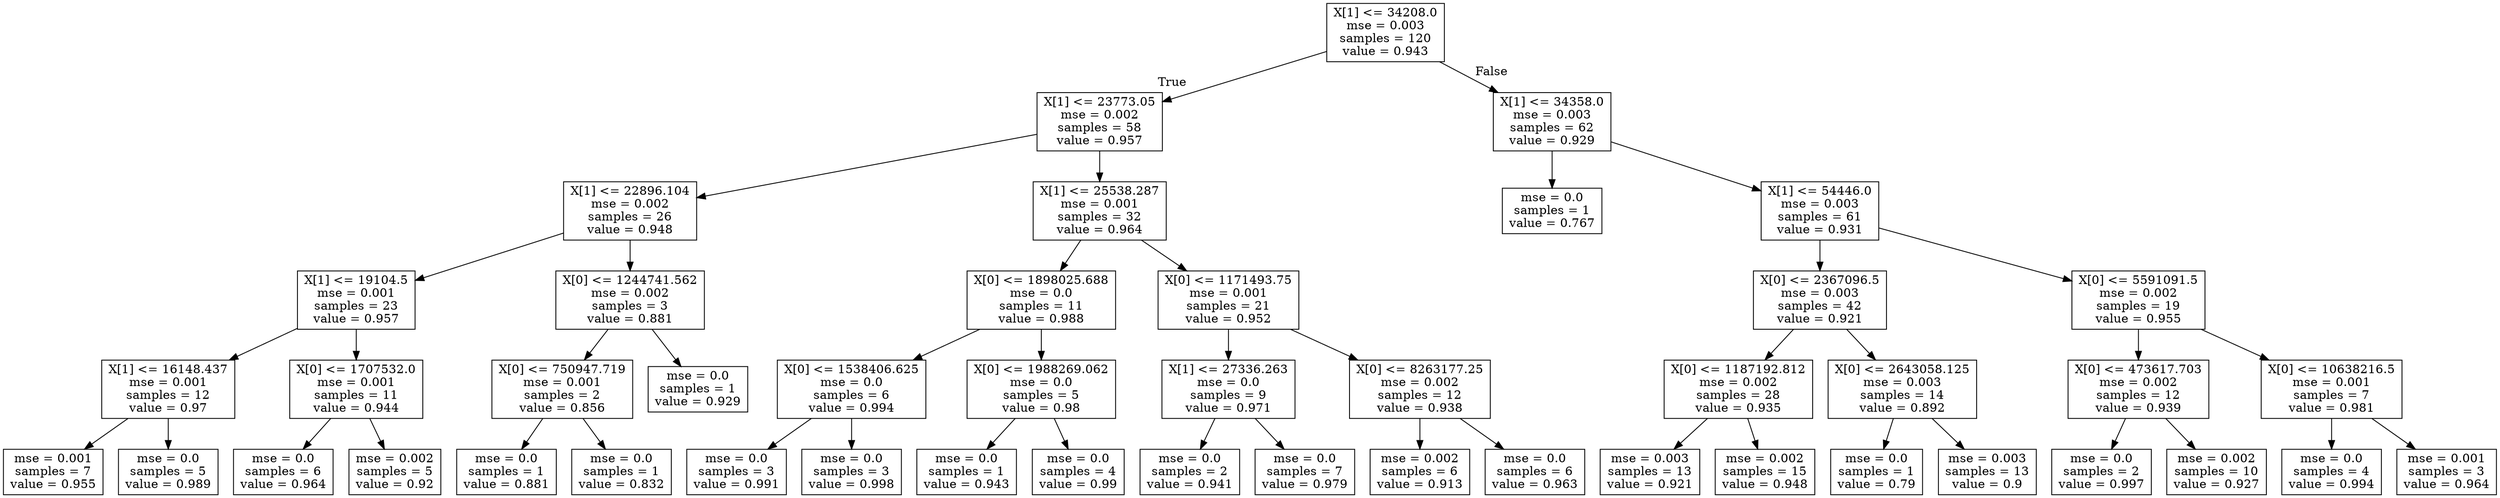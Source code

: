 digraph Tree {
node [shape=box] ;
0 [label="X[1] <= 34208.0\nmse = 0.003\nsamples = 120\nvalue = 0.943"] ;
1 [label="X[1] <= 23773.05\nmse = 0.002\nsamples = 58\nvalue = 0.957"] ;
0 -> 1 [labeldistance=2.5, labelangle=45, headlabel="True"] ;
2 [label="X[1] <= 22896.104\nmse = 0.002\nsamples = 26\nvalue = 0.948"] ;
1 -> 2 ;
3 [label="X[1] <= 19104.5\nmse = 0.001\nsamples = 23\nvalue = 0.957"] ;
2 -> 3 ;
4 [label="X[1] <= 16148.437\nmse = 0.001\nsamples = 12\nvalue = 0.97"] ;
3 -> 4 ;
5 [label="mse = 0.001\nsamples = 7\nvalue = 0.955"] ;
4 -> 5 ;
6 [label="mse = 0.0\nsamples = 5\nvalue = 0.989"] ;
4 -> 6 ;
7 [label="X[0] <= 1707532.0\nmse = 0.001\nsamples = 11\nvalue = 0.944"] ;
3 -> 7 ;
8 [label="mse = 0.0\nsamples = 6\nvalue = 0.964"] ;
7 -> 8 ;
9 [label="mse = 0.002\nsamples = 5\nvalue = 0.92"] ;
7 -> 9 ;
10 [label="X[0] <= 1244741.562\nmse = 0.002\nsamples = 3\nvalue = 0.881"] ;
2 -> 10 ;
11 [label="X[0] <= 750947.719\nmse = 0.001\nsamples = 2\nvalue = 0.856"] ;
10 -> 11 ;
12 [label="mse = 0.0\nsamples = 1\nvalue = 0.881"] ;
11 -> 12 ;
13 [label="mse = 0.0\nsamples = 1\nvalue = 0.832"] ;
11 -> 13 ;
14 [label="mse = 0.0\nsamples = 1\nvalue = 0.929"] ;
10 -> 14 ;
15 [label="X[1] <= 25538.287\nmse = 0.001\nsamples = 32\nvalue = 0.964"] ;
1 -> 15 ;
16 [label="X[0] <= 1898025.688\nmse = 0.0\nsamples = 11\nvalue = 0.988"] ;
15 -> 16 ;
17 [label="X[0] <= 1538406.625\nmse = 0.0\nsamples = 6\nvalue = 0.994"] ;
16 -> 17 ;
18 [label="mse = 0.0\nsamples = 3\nvalue = 0.991"] ;
17 -> 18 ;
19 [label="mse = 0.0\nsamples = 3\nvalue = 0.998"] ;
17 -> 19 ;
20 [label="X[0] <= 1988269.062\nmse = 0.0\nsamples = 5\nvalue = 0.98"] ;
16 -> 20 ;
21 [label="mse = 0.0\nsamples = 1\nvalue = 0.943"] ;
20 -> 21 ;
22 [label="mse = 0.0\nsamples = 4\nvalue = 0.99"] ;
20 -> 22 ;
23 [label="X[0] <= 1171493.75\nmse = 0.001\nsamples = 21\nvalue = 0.952"] ;
15 -> 23 ;
24 [label="X[1] <= 27336.263\nmse = 0.0\nsamples = 9\nvalue = 0.971"] ;
23 -> 24 ;
25 [label="mse = 0.0\nsamples = 2\nvalue = 0.941"] ;
24 -> 25 ;
26 [label="mse = 0.0\nsamples = 7\nvalue = 0.979"] ;
24 -> 26 ;
27 [label="X[0] <= 8263177.25\nmse = 0.002\nsamples = 12\nvalue = 0.938"] ;
23 -> 27 ;
28 [label="mse = 0.002\nsamples = 6\nvalue = 0.913"] ;
27 -> 28 ;
29 [label="mse = 0.0\nsamples = 6\nvalue = 0.963"] ;
27 -> 29 ;
30 [label="X[1] <= 34358.0\nmse = 0.003\nsamples = 62\nvalue = 0.929"] ;
0 -> 30 [labeldistance=2.5, labelangle=-45, headlabel="False"] ;
31 [label="mse = 0.0\nsamples = 1\nvalue = 0.767"] ;
30 -> 31 ;
32 [label="X[1] <= 54446.0\nmse = 0.003\nsamples = 61\nvalue = 0.931"] ;
30 -> 32 ;
33 [label="X[0] <= 2367096.5\nmse = 0.003\nsamples = 42\nvalue = 0.921"] ;
32 -> 33 ;
34 [label="X[0] <= 1187192.812\nmse = 0.002\nsamples = 28\nvalue = 0.935"] ;
33 -> 34 ;
35 [label="mse = 0.003\nsamples = 13\nvalue = 0.921"] ;
34 -> 35 ;
36 [label="mse = 0.002\nsamples = 15\nvalue = 0.948"] ;
34 -> 36 ;
37 [label="X[0] <= 2643058.125\nmse = 0.003\nsamples = 14\nvalue = 0.892"] ;
33 -> 37 ;
38 [label="mse = 0.0\nsamples = 1\nvalue = 0.79"] ;
37 -> 38 ;
39 [label="mse = 0.003\nsamples = 13\nvalue = 0.9"] ;
37 -> 39 ;
40 [label="X[0] <= 5591091.5\nmse = 0.002\nsamples = 19\nvalue = 0.955"] ;
32 -> 40 ;
41 [label="X[0] <= 473617.703\nmse = 0.002\nsamples = 12\nvalue = 0.939"] ;
40 -> 41 ;
42 [label="mse = 0.0\nsamples = 2\nvalue = 0.997"] ;
41 -> 42 ;
43 [label="mse = 0.002\nsamples = 10\nvalue = 0.927"] ;
41 -> 43 ;
44 [label="X[0] <= 10638216.5\nmse = 0.001\nsamples = 7\nvalue = 0.981"] ;
40 -> 44 ;
45 [label="mse = 0.0\nsamples = 4\nvalue = 0.994"] ;
44 -> 45 ;
46 [label="mse = 0.001\nsamples = 3\nvalue = 0.964"] ;
44 -> 46 ;
}